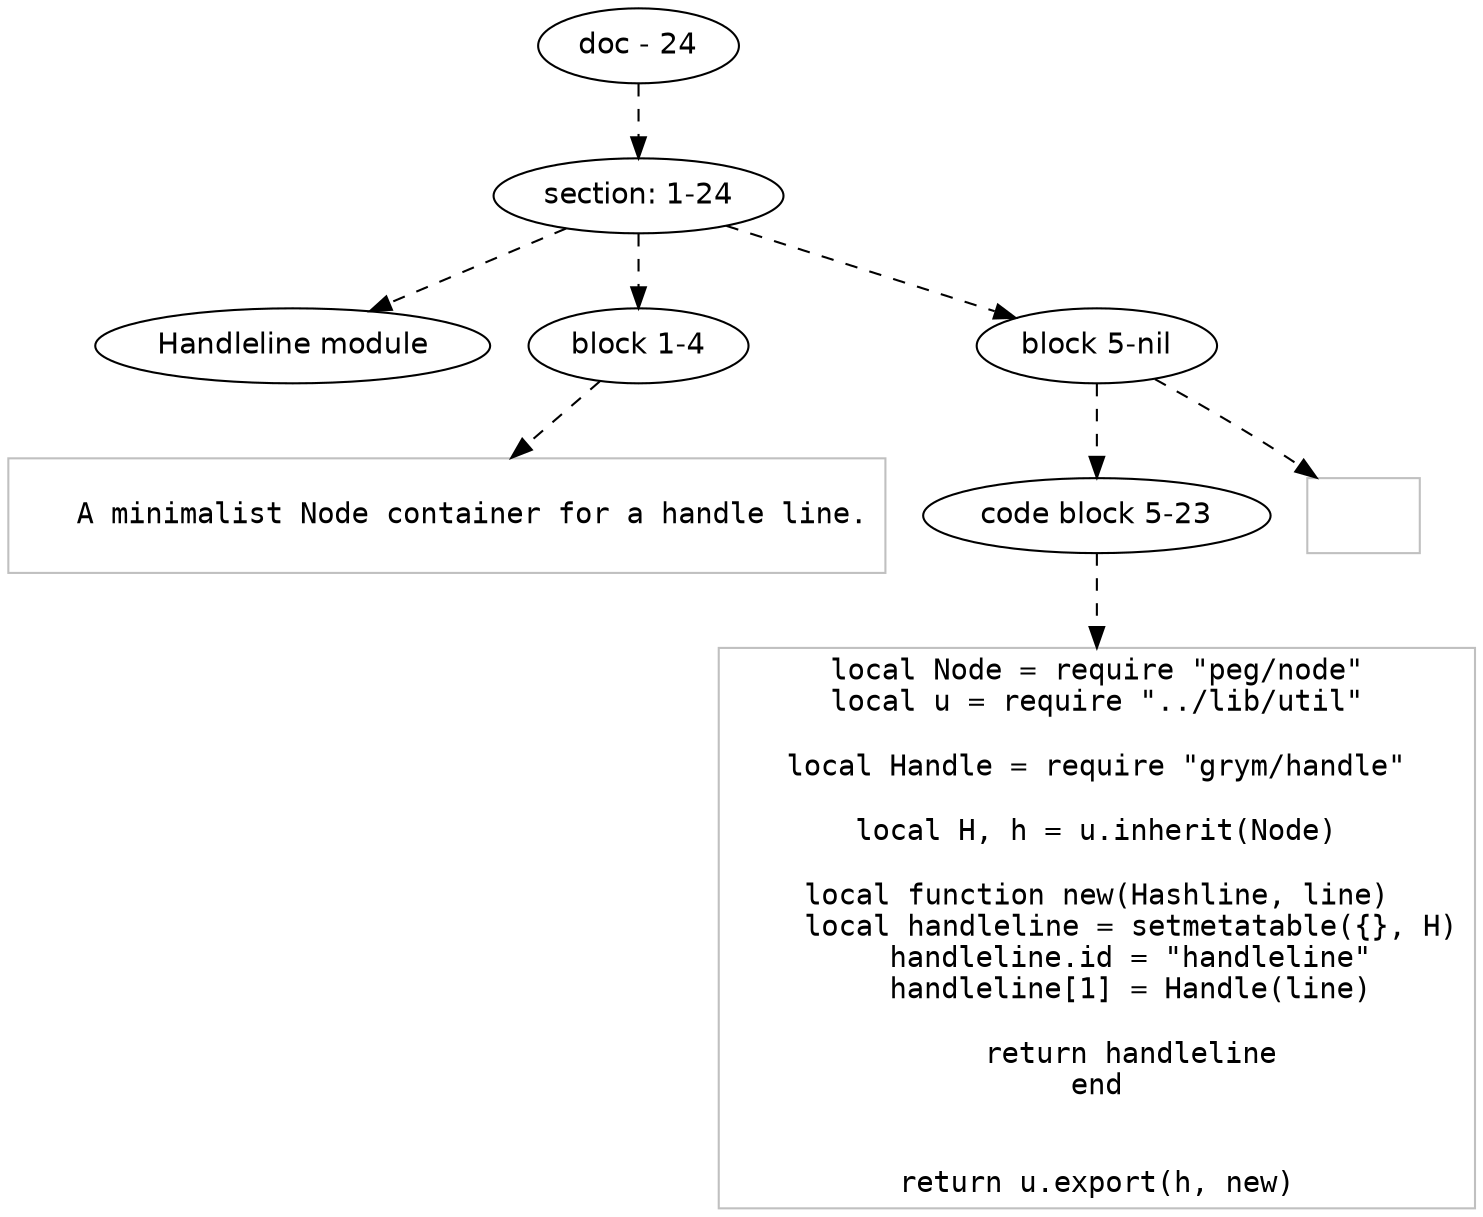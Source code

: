 digraph hierarchy {

node [fontname=Helvetica]
edge [style=dashed]

doc_0 [label="doc - 24"]

doc_0 -> { section_1}
{rank=same; section_1}

section_1 [label="section: 1-24"]

section_1 -> { header_2 block_3 block_4}
{rank=same; header_2 block_3 block_4}

header_2 [label="Handleline module"]
block_3 [label="block 1-4"]
block_4 [label="block 5-nil"]


block_3 -> leaf_5
leaf_5  [color=Gray,shape=rectangle,fontname=Inconsolata,label="
   A minimalist Node container for a handle line.

"]block_4 -> { codeblock_6}
{rank=same; codeblock_6}

codeblock_6 [label="code block 5-23"]


codeblock_6 -> leaf_7
leaf_7  [color=Gray,shape=rectangle,fontname=Inconsolata,label="local Node = require \"peg/node\"
local u = require \"../lib/util\"

local Handle = require \"grym/handle\"

local H, h = u.inherit(Node)

local function new(Hashline, line)
    local handleline = setmetatable({}, H)
    handleline.id = \"handleline\"
    handleline[1] = Handle(line)

    return handleline
end


return u.export(h, new)
"]
block_4 -> leaf_8
leaf_8  [color=Gray,shape=rectangle,fontname=Inconsolata,label="
"]
}
